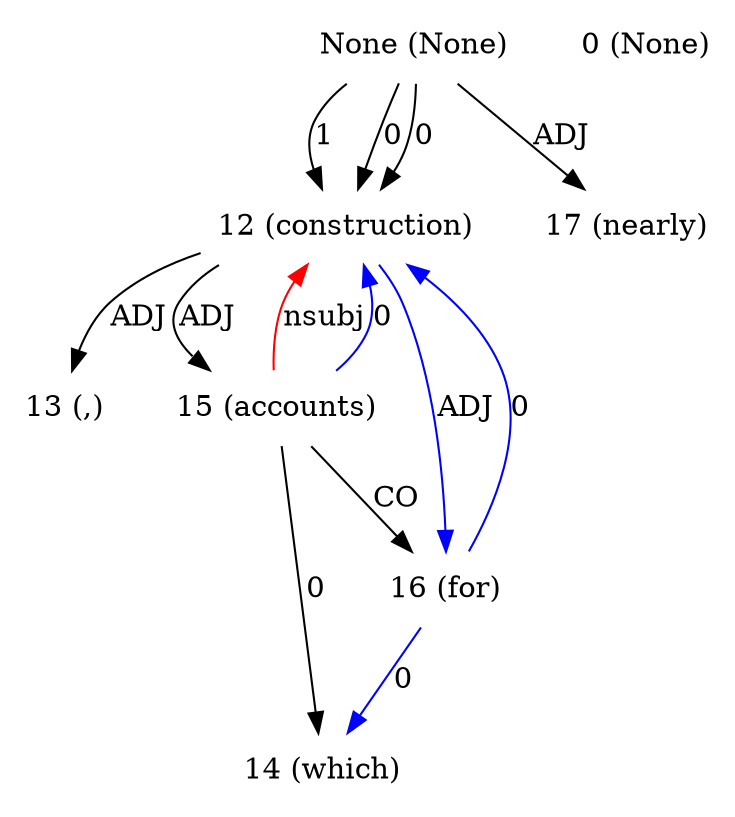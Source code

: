 digraph G{
edge [dir=forward]
node [shape=plaintext]

None [label="None (None)"]
None -> 12 [label="1"]
None [label="None (None)"]
None -> 12 [label="0"]
None [label="None (None)"]
None -> 17 [label="ADJ"]
None [label="None (None)"]
None -> 12 [label="0"]
0 [label="0 (None)"]
12 [label="12 (construction)"]
12 -> 13 [label="ADJ"]
12 -> 15 [label="ADJ"]
12 -> 16 [label="ADJ", color="blue"]
15 -> 12 [label="nsubj", color="red"]
13 [label="13 (,)"]
14 [label="14 (which)"]
15 [label="15 (accounts)"]
15 -> 14 [label="0"]
15 -> 12 [label="0", color="blue"]
15 -> 16 [label="CO"]
16 [label="16 (for)"]
16 -> 14 [label="0", color="blue"]
16 -> 12 [label="0", color="blue"]
17 [label="17 (nearly)"]
}

